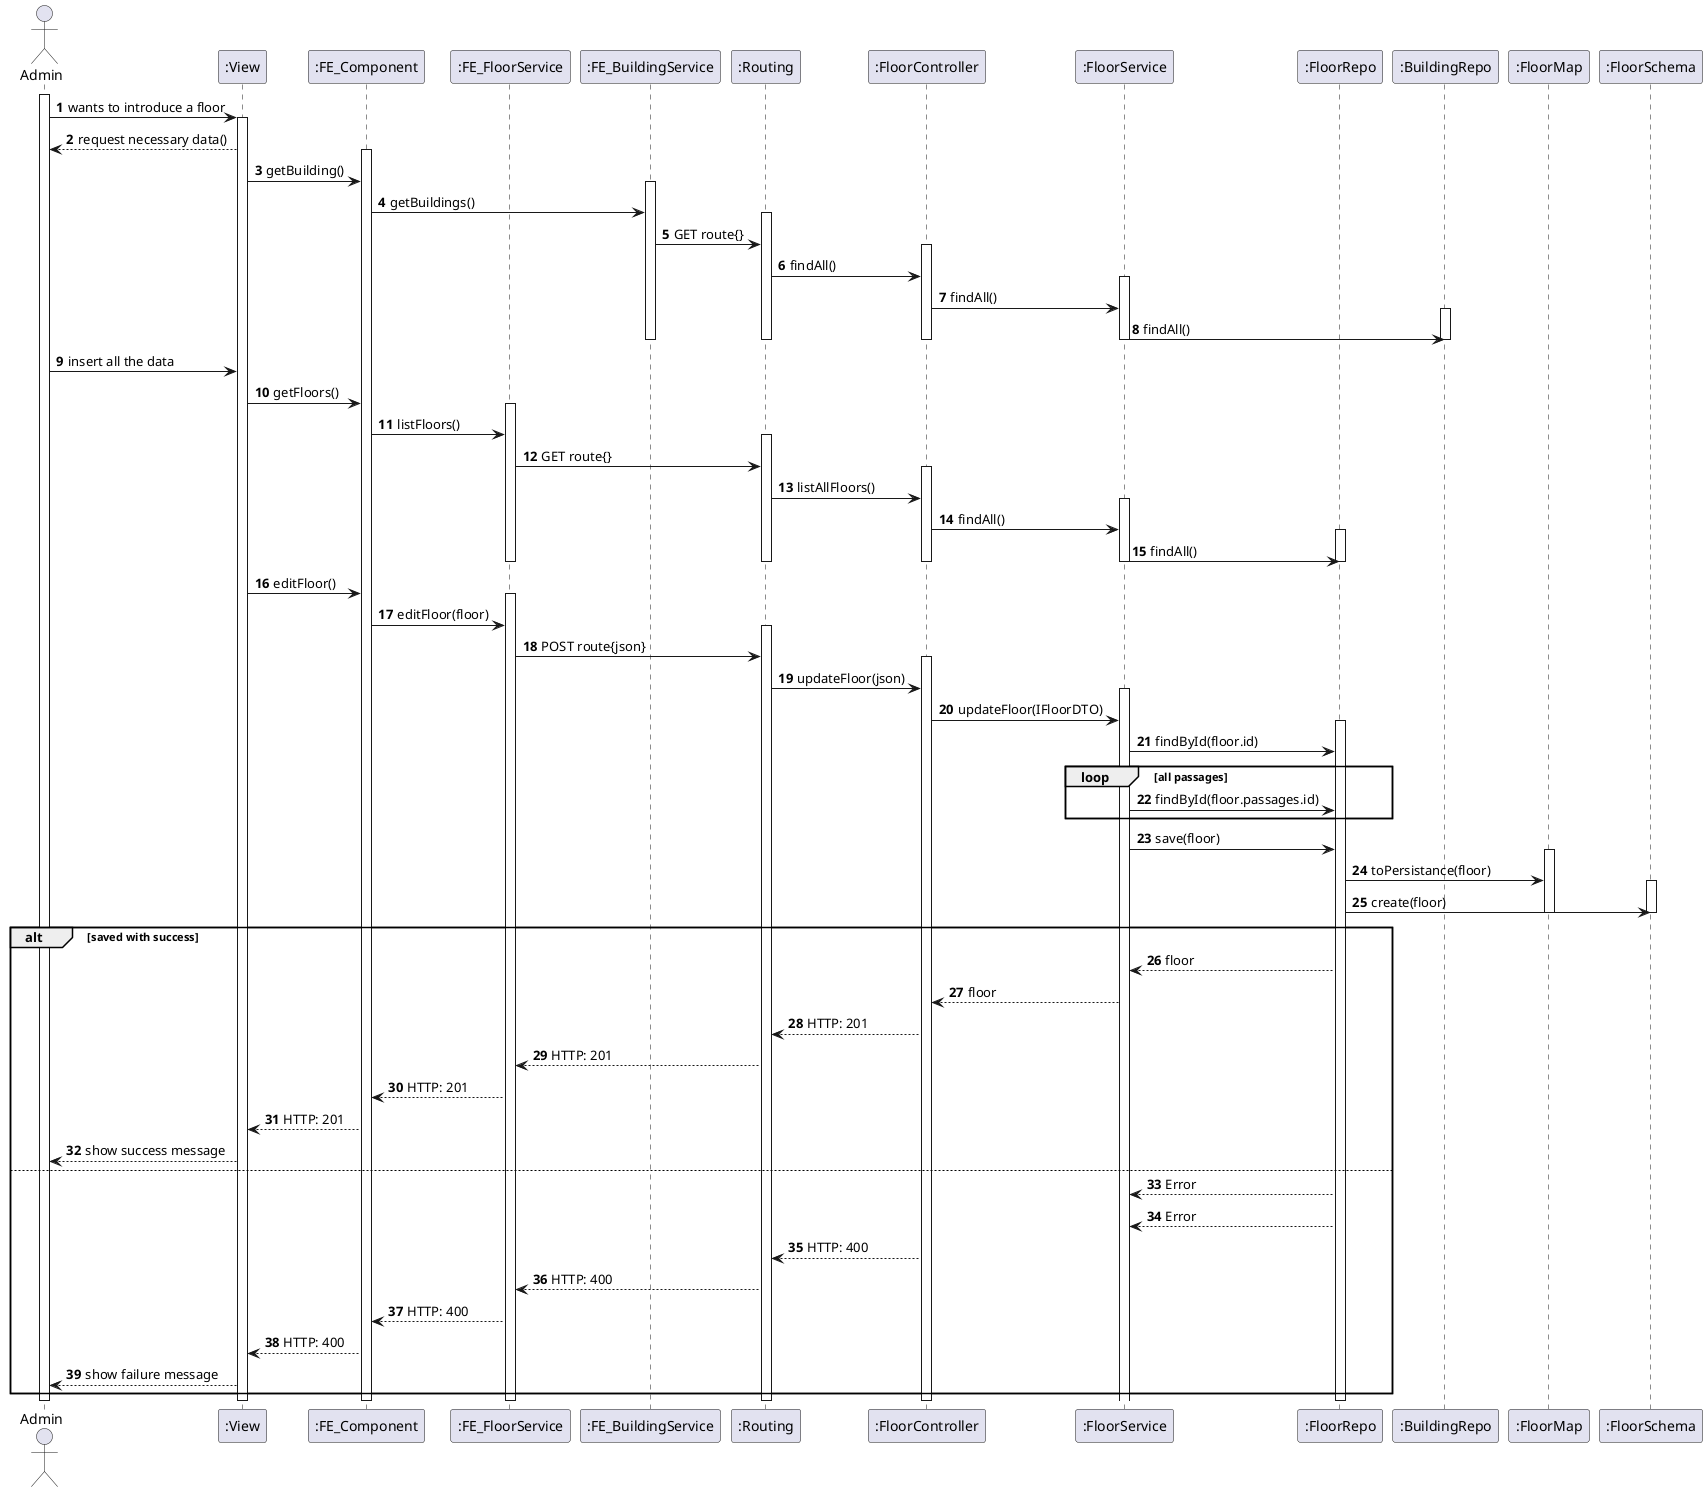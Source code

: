 @startuml
autonumber
'hide footbox
actor "Admin" as admin

participant ":View" as sys
participant ":FE_Component" as comp
participant ":FE_FloorService" as FEsrvc
participant ":FE_BuildingService" as FEBsrvc
participant ":Routing" as route
participant ":FloorController" as ctrl
participant ":FloorService" as srvc
participant ":FloorRepo" as repo
participant ":BuildingRepo" as repoT
participant ":FloorMap" as rtMap
participant ":FloorSchema" as rtSchema

activate admin

admin -> sys: wants to introduce a floor
activate sys
sys --> admin: request necessary data()

activate comp
sys -> comp : getBuilding()
activate FEBsrvc
comp -> FEBsrvc : getBuildings()
activate route
FEBsrvc -> route: GET route{}
activate ctrl
route -> ctrl: findAll()
activate srvc
ctrl -> srvc: findAll()
activate repoT
srvc -> repoT: findAll()
deactivate FEBsrvc
deactivate route
deactivate ctrl
deactivate srvc
deactivate repoT

admin -> sys : insert all the data
sys -> comp : getFloors()
activate FEsrvc
comp -> FEsrvc : listFloors()
activate route
FEsrvc -> route: GET route{}
activate ctrl
route -> ctrl: listAllFloors()
activate srvc
ctrl -> srvc: findAll()
activate repo
srvc -> repo: findAll()
deactivate FEsrvc
deactivate route
deactivate ctrl
deactivate srvc
deactivate repo

sys -> comp : editFloor()
activate FEsrvc
comp -> FEsrvc : editFloor(floor)
activate route
FEsrvc -> route: POST route{json}
activate ctrl
route -> ctrl: updateFloor(json)
activate srvc
ctrl -> srvc: updateFloor(IFloorDTO)
activate repo
srvc -> repo: findById(floor.id)
loop all passages
    srvc -> repo: findById(floor.passages.id)
end
srvc -> repo: save(floor)
activate rtMap
repo -> rtMap: toPersistance(floor)
activate rtSchema
repo -> rtSchema: create(floor)
deactivate rtSchema
deactivate rtMap

alt saved with success
    repo --> srvc: floor
    srvc --> ctrl: floor
    ctrl --> route : HTTP: 201
    route --> FEsrvc: HTTP: 201
    FEsrvc --> comp: HTTP: 201
    comp --> sys: HTTP: 201
    sys --> admin: show success message
else
    repo --> srvc: Error
    repo --> srvc: Error
    ctrl --> route : HTTP: 400
    route --> FEsrvc: HTTP: 400
    FEsrvc --> comp: HTTP: 400
    comp --> sys: HTTP: 400
    sys --> admin: show failure message
end

deactivate repo
deactivate ctrl
deactivate route
deactivate FEsrvc
deactivate comp
deactivate sys
deactivate admin
@enduml